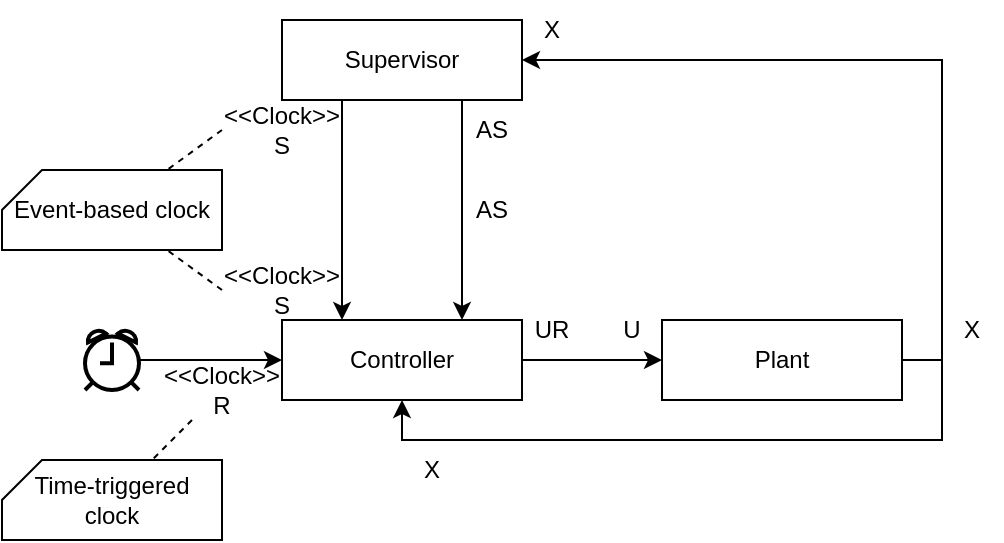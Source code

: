 <mxfile compressed="false" version="20.6.1" type="device">
  <diagram id="1IEk_Nb3fTFsxIXIZDjR" name="Page-1">
    <mxGraphModel dx="877" dy="526" grid="1" gridSize="10" guides="1" tooltips="1" connect="1" arrows="1" fold="1" page="1" pageScale="1" pageWidth="1920" pageHeight="1200" math="1" shadow="0">
      <root>
        <mxCell id="0" />
        <mxCell id="1" parent="0" />
        <mxCell id="lqAmyWr9Wl_QzSs0lCl--5" style="edgeStyle=orthogonalEdgeStyle;rounded=0;orthogonalLoop=1;jettySize=auto;html=1;exitX=0.25;exitY=1;exitDx=0;exitDy=0;entryX=0.25;entryY=0;entryDx=0;entryDy=0;" parent="1" source="lqAmyWr9Wl_QzSs0lCl--1" target="lqAmyWr9Wl_QzSs0lCl--3" edge="1">
          <mxGeometry relative="1" as="geometry" />
        </mxCell>
        <mxCell id="lqAmyWr9Wl_QzSs0lCl--8" style="edgeStyle=orthogonalEdgeStyle;rounded=0;orthogonalLoop=1;jettySize=auto;html=1;exitX=0.75;exitY=1;exitDx=0;exitDy=0;entryX=0.75;entryY=0;entryDx=0;entryDy=0;" parent="1" source="lqAmyWr9Wl_QzSs0lCl--1" target="lqAmyWr9Wl_QzSs0lCl--3" edge="1">
          <mxGeometry relative="1" as="geometry" />
        </mxCell>
        <mxCell id="lqAmyWr9Wl_QzSs0lCl--1" value="Supervisor" style="rounded=0;whiteSpace=wrap;html=1;" parent="1" vertex="1">
          <mxGeometry x="640" y="440" width="120" height="40" as="geometry" />
        </mxCell>
        <mxCell id="lqAmyWr9Wl_QzSs0lCl--13" style="edgeStyle=orthogonalEdgeStyle;rounded=0;orthogonalLoop=1;jettySize=auto;html=1;exitX=1;exitY=0.5;exitDx=0;exitDy=0;entryX=0;entryY=0.5;entryDx=0;entryDy=0;" parent="1" source="lqAmyWr9Wl_QzSs0lCl--3" target="lqAmyWr9Wl_QzSs0lCl--4" edge="1">
          <mxGeometry relative="1" as="geometry" />
        </mxCell>
        <mxCell id="lqAmyWr9Wl_QzSs0lCl--3" value="Controller" style="rounded=0;whiteSpace=wrap;html=1;" parent="1" vertex="1">
          <mxGeometry x="640" y="590" width="120" height="40" as="geometry" />
        </mxCell>
        <mxCell id="lqAmyWr9Wl_QzSs0lCl--4" value="Plant" style="rounded=0;whiteSpace=wrap;html=1;" parent="1" vertex="1">
          <mxGeometry x="830" y="590" width="120" height="40" as="geometry" />
        </mxCell>
        <mxCell id="lqAmyWr9Wl_QzSs0lCl--6" value="&amp;lt;&amp;lt;Clock&amp;gt;&amp;gt; S" style="text;html=1;strokeColor=none;fillColor=none;align=center;verticalAlign=middle;whiteSpace=wrap;rounded=0;" parent="1" vertex="1">
          <mxGeometry x="610" y="480" width="60" height="30" as="geometry" />
        </mxCell>
        <mxCell id="lqAmyWr9Wl_QzSs0lCl--7" value="&amp;lt;&amp;lt;Clock&amp;gt;&amp;gt; S" style="text;html=1;strokeColor=none;fillColor=none;align=center;verticalAlign=middle;whiteSpace=wrap;rounded=0;" parent="1" vertex="1">
          <mxGeometry x="610" y="560" width="60" height="30" as="geometry" />
        </mxCell>
        <mxCell id="lqAmyWr9Wl_QzSs0lCl--9" value="AS" style="text;html=1;strokeColor=none;fillColor=none;align=center;verticalAlign=middle;whiteSpace=wrap;rounded=0;" parent="1" vertex="1">
          <mxGeometry x="730" y="480" width="30" height="30" as="geometry" />
        </mxCell>
        <mxCell id="lqAmyWr9Wl_QzSs0lCl--10" value="AS" style="text;html=1;strokeColor=none;fillColor=none;align=center;verticalAlign=middle;whiteSpace=wrap;rounded=0;" parent="1" vertex="1">
          <mxGeometry x="730" y="520" width="30" height="30" as="geometry" />
        </mxCell>
        <mxCell id="lqAmyWr9Wl_QzSs0lCl--11" value="&amp;lt;&amp;lt;Clock&amp;gt;&amp;gt; R" style="text;html=1;strokeColor=none;fillColor=none;align=center;verticalAlign=middle;whiteSpace=wrap;rounded=0;" parent="1" vertex="1">
          <mxGeometry x="580" y="610" width="60" height="30" as="geometry" />
        </mxCell>
        <mxCell id="lqAmyWr9Wl_QzSs0lCl--12" style="edgeStyle=orthogonalEdgeStyle;rounded=0;orthogonalLoop=1;jettySize=auto;html=1;entryX=0;entryY=0.5;entryDx=0;entryDy=0;" parent="1" source="lqAmyWr9Wl_QzSs0lCl--28" target="lqAmyWr9Wl_QzSs0lCl--3" edge="1">
          <mxGeometry relative="1" as="geometry">
            <mxPoint x="580" y="610" as="sourcePoint" />
            <mxPoint x="680" y="560" as="targetPoint" />
          </mxGeometry>
        </mxCell>
        <mxCell id="lqAmyWr9Wl_QzSs0lCl--14" value="UR" style="text;html=1;strokeColor=none;fillColor=none;align=center;verticalAlign=middle;whiteSpace=wrap;rounded=0;" parent="1" vertex="1">
          <mxGeometry x="760" y="580" width="30" height="30" as="geometry" />
        </mxCell>
        <mxCell id="lqAmyWr9Wl_QzSs0lCl--15" value="U" style="text;html=1;strokeColor=none;fillColor=none;align=center;verticalAlign=middle;whiteSpace=wrap;rounded=0;" parent="1" vertex="1">
          <mxGeometry x="800" y="580" width="30" height="30" as="geometry" />
        </mxCell>
        <mxCell id="lqAmyWr9Wl_QzSs0lCl--16" style="edgeStyle=orthogonalEdgeStyle;rounded=0;orthogonalLoop=1;jettySize=auto;html=1;exitX=1;exitY=0.5;exitDx=0;exitDy=0;entryX=1;entryY=0.5;entryDx=0;entryDy=0;" parent="1" source="lqAmyWr9Wl_QzSs0lCl--4" target="lqAmyWr9Wl_QzSs0lCl--1" edge="1">
          <mxGeometry relative="1" as="geometry">
            <mxPoint x="770" y="620" as="sourcePoint" />
            <mxPoint x="930" y="620" as="targetPoint" />
          </mxGeometry>
        </mxCell>
        <mxCell id="lqAmyWr9Wl_QzSs0lCl--17" value="X" style="text;html=1;strokeColor=none;fillColor=none;align=center;verticalAlign=middle;whiteSpace=wrap;rounded=0;" parent="1" vertex="1">
          <mxGeometry x="970" y="580" width="30" height="30" as="geometry" />
        </mxCell>
        <mxCell id="lqAmyWr9Wl_QzSs0lCl--18" style="edgeStyle=orthogonalEdgeStyle;rounded=0;orthogonalLoop=1;jettySize=auto;html=1;exitX=1;exitY=0.5;exitDx=0;exitDy=0;entryX=0.5;entryY=1;entryDx=0;entryDy=0;" parent="1" source="lqAmyWr9Wl_QzSs0lCl--4" target="lqAmyWr9Wl_QzSs0lCl--3" edge="1">
          <mxGeometry relative="1" as="geometry">
            <mxPoint x="770" y="620" as="sourcePoint" />
            <mxPoint x="930" y="620" as="targetPoint" />
          </mxGeometry>
        </mxCell>
        <mxCell id="lqAmyWr9Wl_QzSs0lCl--19" value="X" style="text;html=1;strokeColor=none;fillColor=none;align=center;verticalAlign=middle;whiteSpace=wrap;rounded=0;" parent="1" vertex="1">
          <mxGeometry x="760" y="430" width="30" height="30" as="geometry" />
        </mxCell>
        <mxCell id="lqAmyWr9Wl_QzSs0lCl--20" value="X" style="text;html=1;strokeColor=none;fillColor=none;align=center;verticalAlign=middle;whiteSpace=wrap;rounded=0;" parent="1" vertex="1">
          <mxGeometry x="700" y="650" width="30" height="30" as="geometry" />
        </mxCell>
        <mxCell id="lqAmyWr9Wl_QzSs0lCl--21" value="Event-based clock" style="shape=card;whiteSpace=wrap;html=1;size=20;" parent="1" vertex="1">
          <mxGeometry x="500" y="515" width="110" height="40" as="geometry" />
        </mxCell>
        <mxCell id="lqAmyWr9Wl_QzSs0lCl--22" value="" style="endArrow=none;dashed=1;html=1;rounded=0;exitX=0;exitY=0.5;exitDx=0;exitDy=0;" parent="1" source="lqAmyWr9Wl_QzSs0lCl--6" target="lqAmyWr9Wl_QzSs0lCl--21" edge="1">
          <mxGeometry width="50" height="50" relative="1" as="geometry">
            <mxPoint x="900" y="570" as="sourcePoint" />
            <mxPoint x="950" y="520" as="targetPoint" />
          </mxGeometry>
        </mxCell>
        <mxCell id="lqAmyWr9Wl_QzSs0lCl--23" value="" style="endArrow=none;dashed=1;html=1;rounded=0;exitX=0;exitY=0.5;exitDx=0;exitDy=0;" parent="1" source="lqAmyWr9Wl_QzSs0lCl--7" target="lqAmyWr9Wl_QzSs0lCl--21" edge="1">
          <mxGeometry width="50" height="50" relative="1" as="geometry">
            <mxPoint x="900" y="570" as="sourcePoint" />
            <mxPoint x="950" y="520" as="targetPoint" />
          </mxGeometry>
        </mxCell>
        <mxCell id="lqAmyWr9Wl_QzSs0lCl--24" value="Time-triggered clock" style="shape=card;whiteSpace=wrap;html=1;size=20;" parent="1" vertex="1">
          <mxGeometry x="500" y="660" width="110" height="40" as="geometry" />
        </mxCell>
        <mxCell id="lqAmyWr9Wl_QzSs0lCl--25" value="" style="endArrow=none;dashed=1;html=1;rounded=0;" parent="1" source="lqAmyWr9Wl_QzSs0lCl--11" target="lqAmyWr9Wl_QzSs0lCl--24" edge="1">
          <mxGeometry width="50" height="50" relative="1" as="geometry">
            <mxPoint x="900" y="570" as="sourcePoint" />
            <mxPoint x="950" y="520" as="targetPoint" />
          </mxGeometry>
        </mxCell>
        <mxCell id="lqAmyWr9Wl_QzSs0lCl--28" value="" style="html=1;verticalLabelPosition=bottom;align=center;labelBackgroundColor=#ffffff;verticalAlign=top;strokeWidth=2;strokeColor=#000000;shadow=0;dashed=0;shape=mxgraph.ios7.icons.alarm_clock;" parent="1" vertex="1">
          <mxGeometry x="541.5" y="595" width="27" height="30" as="geometry" />
        </mxCell>
      </root>
    </mxGraphModel>
  </diagram>
</mxfile>
